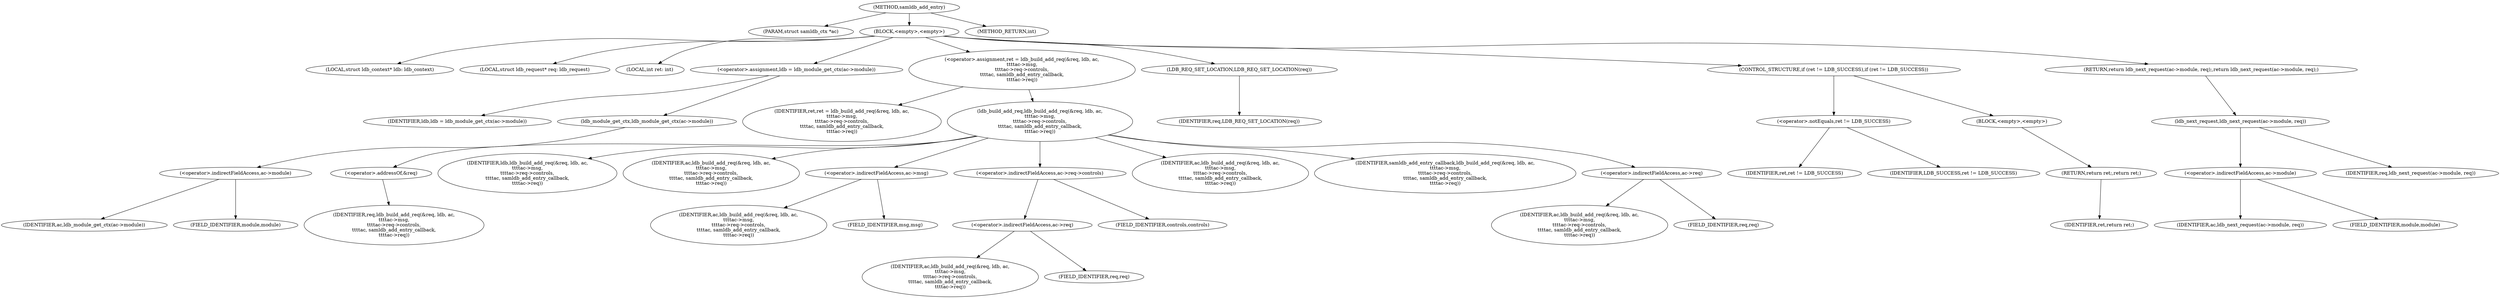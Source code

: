 digraph "samldb_add_entry" {  
"7" [label = "(METHOD,samldb_add_entry)" ]
"8" [label = "(PARAM,struct samldb_ctx *ac)" ]
"9" [label = "(BLOCK,<empty>,<empty>)" ]
"10" [label = "(LOCAL,struct ldb_context* ldb: ldb_context)" ]
"11" [label = "(LOCAL,struct ldb_request* req: ldb_request)" ]
"12" [label = "(LOCAL,int ret: int)" ]
"13" [label = "(<operator>.assignment,ldb = ldb_module_get_ctx(ac->module))" ]
"14" [label = "(IDENTIFIER,ldb,ldb = ldb_module_get_ctx(ac->module))" ]
"15" [label = "(ldb_module_get_ctx,ldb_module_get_ctx(ac->module))" ]
"16" [label = "(<operator>.indirectFieldAccess,ac->module)" ]
"17" [label = "(IDENTIFIER,ac,ldb_module_get_ctx(ac->module))" ]
"18" [label = "(FIELD_IDENTIFIER,module,module)" ]
"19" [label = "(<operator>.assignment,ret = ldb_build_add_req(&req, ldb, ac,\n\t\t\t\tac->msg,\n\t\t\t\tac->req->controls,\n\t\t\t\tac, samldb_add_entry_callback,\n\t\t\t\tac->req))" ]
"20" [label = "(IDENTIFIER,ret,ret = ldb_build_add_req(&req, ldb, ac,\n\t\t\t\tac->msg,\n\t\t\t\tac->req->controls,\n\t\t\t\tac, samldb_add_entry_callback,\n\t\t\t\tac->req))" ]
"21" [label = "(ldb_build_add_req,ldb_build_add_req(&req, ldb, ac,\n\t\t\t\tac->msg,\n\t\t\t\tac->req->controls,\n\t\t\t\tac, samldb_add_entry_callback,\n\t\t\t\tac->req))" ]
"22" [label = "(<operator>.addressOf,&req)" ]
"23" [label = "(IDENTIFIER,req,ldb_build_add_req(&req, ldb, ac,\n\t\t\t\tac->msg,\n\t\t\t\tac->req->controls,\n\t\t\t\tac, samldb_add_entry_callback,\n\t\t\t\tac->req))" ]
"24" [label = "(IDENTIFIER,ldb,ldb_build_add_req(&req, ldb, ac,\n\t\t\t\tac->msg,\n\t\t\t\tac->req->controls,\n\t\t\t\tac, samldb_add_entry_callback,\n\t\t\t\tac->req))" ]
"25" [label = "(IDENTIFIER,ac,ldb_build_add_req(&req, ldb, ac,\n\t\t\t\tac->msg,\n\t\t\t\tac->req->controls,\n\t\t\t\tac, samldb_add_entry_callback,\n\t\t\t\tac->req))" ]
"26" [label = "(<operator>.indirectFieldAccess,ac->msg)" ]
"27" [label = "(IDENTIFIER,ac,ldb_build_add_req(&req, ldb, ac,\n\t\t\t\tac->msg,\n\t\t\t\tac->req->controls,\n\t\t\t\tac, samldb_add_entry_callback,\n\t\t\t\tac->req))" ]
"28" [label = "(FIELD_IDENTIFIER,msg,msg)" ]
"29" [label = "(<operator>.indirectFieldAccess,ac->req->controls)" ]
"30" [label = "(<operator>.indirectFieldAccess,ac->req)" ]
"31" [label = "(IDENTIFIER,ac,ldb_build_add_req(&req, ldb, ac,\n\t\t\t\tac->msg,\n\t\t\t\tac->req->controls,\n\t\t\t\tac, samldb_add_entry_callback,\n\t\t\t\tac->req))" ]
"32" [label = "(FIELD_IDENTIFIER,req,req)" ]
"33" [label = "(FIELD_IDENTIFIER,controls,controls)" ]
"34" [label = "(IDENTIFIER,ac,ldb_build_add_req(&req, ldb, ac,\n\t\t\t\tac->msg,\n\t\t\t\tac->req->controls,\n\t\t\t\tac, samldb_add_entry_callback,\n\t\t\t\tac->req))" ]
"35" [label = "(IDENTIFIER,samldb_add_entry_callback,ldb_build_add_req(&req, ldb, ac,\n\t\t\t\tac->msg,\n\t\t\t\tac->req->controls,\n\t\t\t\tac, samldb_add_entry_callback,\n\t\t\t\tac->req))" ]
"36" [label = "(<operator>.indirectFieldAccess,ac->req)" ]
"37" [label = "(IDENTIFIER,ac,ldb_build_add_req(&req, ldb, ac,\n\t\t\t\tac->msg,\n\t\t\t\tac->req->controls,\n\t\t\t\tac, samldb_add_entry_callback,\n\t\t\t\tac->req))" ]
"38" [label = "(FIELD_IDENTIFIER,req,req)" ]
"39" [label = "(LDB_REQ_SET_LOCATION,LDB_REQ_SET_LOCATION(req))" ]
"40" [label = "(IDENTIFIER,req,LDB_REQ_SET_LOCATION(req))" ]
"41" [label = "(CONTROL_STRUCTURE,if (ret != LDB_SUCCESS),if (ret != LDB_SUCCESS))" ]
"42" [label = "(<operator>.notEquals,ret != LDB_SUCCESS)" ]
"43" [label = "(IDENTIFIER,ret,ret != LDB_SUCCESS)" ]
"44" [label = "(IDENTIFIER,LDB_SUCCESS,ret != LDB_SUCCESS)" ]
"45" [label = "(BLOCK,<empty>,<empty>)" ]
"46" [label = "(RETURN,return ret;,return ret;)" ]
"47" [label = "(IDENTIFIER,ret,return ret;)" ]
"48" [label = "(RETURN,return ldb_next_request(ac->module, req);,return ldb_next_request(ac->module, req);)" ]
"49" [label = "(ldb_next_request,ldb_next_request(ac->module, req))" ]
"50" [label = "(<operator>.indirectFieldAccess,ac->module)" ]
"51" [label = "(IDENTIFIER,ac,ldb_next_request(ac->module, req))" ]
"52" [label = "(FIELD_IDENTIFIER,module,module)" ]
"53" [label = "(IDENTIFIER,req,ldb_next_request(ac->module, req))" ]
"54" [label = "(METHOD_RETURN,int)" ]
  "7" -> "8" 
  "7" -> "9" 
  "7" -> "54" 
  "9" -> "10" 
  "9" -> "11" 
  "9" -> "12" 
  "9" -> "13" 
  "9" -> "19" 
  "9" -> "39" 
  "9" -> "41" 
  "9" -> "48" 
  "13" -> "14" 
  "13" -> "15" 
  "15" -> "16" 
  "16" -> "17" 
  "16" -> "18" 
  "19" -> "20" 
  "19" -> "21" 
  "21" -> "22" 
  "21" -> "24" 
  "21" -> "25" 
  "21" -> "26" 
  "21" -> "29" 
  "21" -> "34" 
  "21" -> "35" 
  "21" -> "36" 
  "22" -> "23" 
  "26" -> "27" 
  "26" -> "28" 
  "29" -> "30" 
  "29" -> "33" 
  "30" -> "31" 
  "30" -> "32" 
  "36" -> "37" 
  "36" -> "38" 
  "39" -> "40" 
  "41" -> "42" 
  "41" -> "45" 
  "42" -> "43" 
  "42" -> "44" 
  "45" -> "46" 
  "46" -> "47" 
  "48" -> "49" 
  "49" -> "50" 
  "49" -> "53" 
  "50" -> "51" 
  "50" -> "52" 
}
